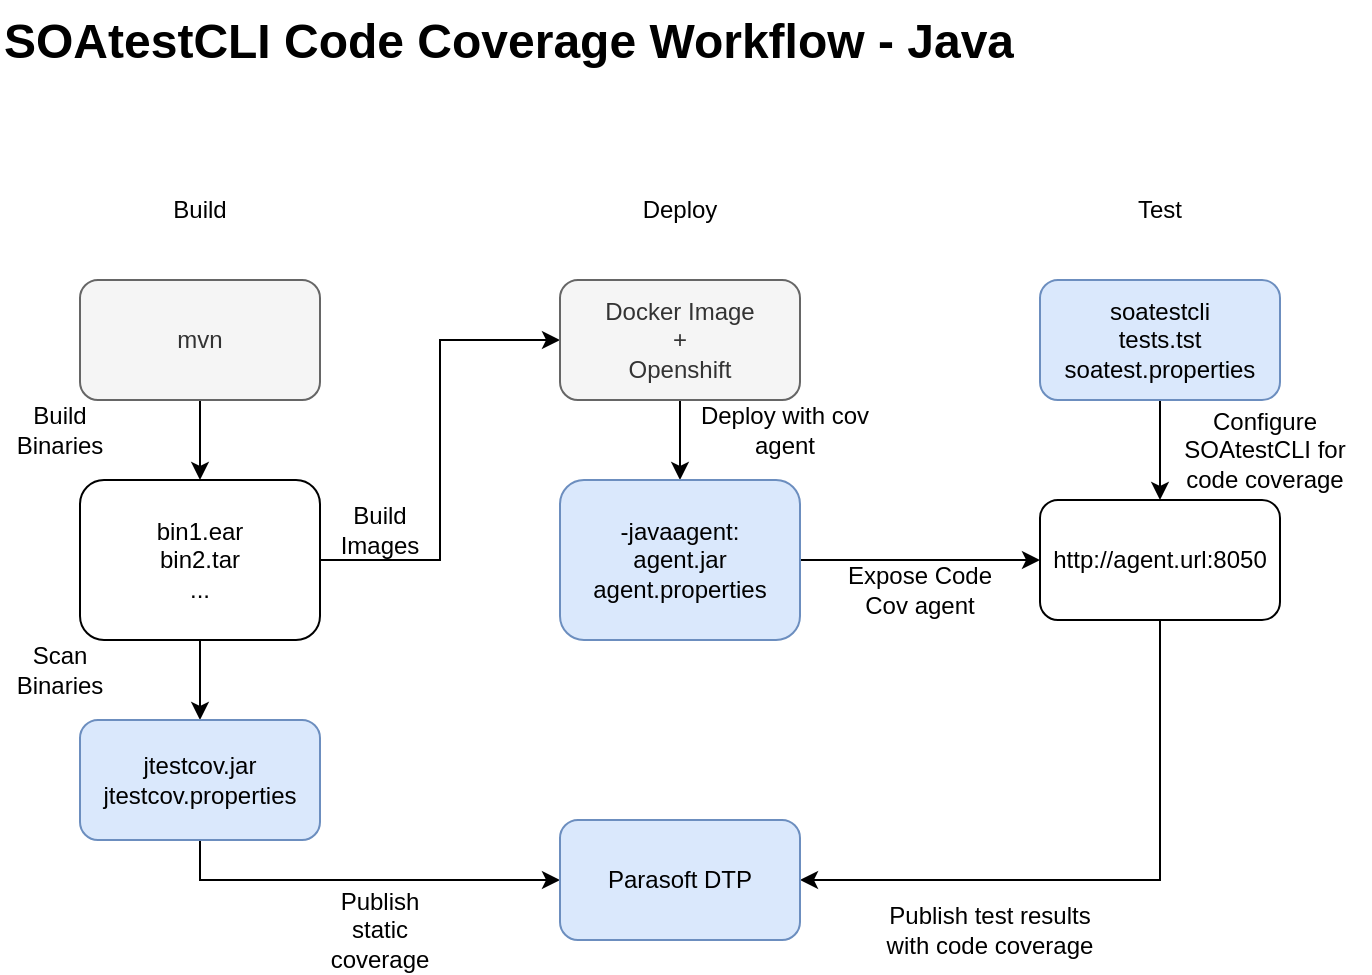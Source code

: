 <mxfile version="24.2.5" type="github">
  <diagram name="Page-1" id="7t2LEYN8sNlfCKM_Irf8">
    <mxGraphModel dx="1137" dy="567" grid="1" gridSize="10" guides="1" tooltips="1" connect="1" arrows="1" fold="1" page="1" pageScale="1" pageWidth="850" pageHeight="1100" math="0" shadow="0">
      <root>
        <mxCell id="0" />
        <mxCell id="1" parent="0" />
        <mxCell id="35xceseinkIuoweITH5B-10" style="edgeStyle=orthogonalEdgeStyle;rounded=0;orthogonalLoop=1;jettySize=auto;html=1;entryX=0;entryY=0.5;entryDx=0;entryDy=0;" parent="1" source="35xceseinkIuoweITH5B-1" target="35xceseinkIuoweITH5B-4" edge="1">
          <mxGeometry relative="1" as="geometry" />
        </mxCell>
        <mxCell id="35xceseinkIuoweITH5B-11" style="edgeStyle=orthogonalEdgeStyle;rounded=0;orthogonalLoop=1;jettySize=auto;html=1;" parent="1" source="35xceseinkIuoweITH5B-1" target="35xceseinkIuoweITH5B-12" edge="1">
          <mxGeometry relative="1" as="geometry">
            <mxPoint x="300" y="480" as="targetPoint" />
          </mxGeometry>
        </mxCell>
        <mxCell id="35xceseinkIuoweITH5B-1" value="bin1.ear&lt;div&gt;bin2.tar&lt;/div&gt;&lt;div&gt;...&lt;/div&gt;" style="rounded=1;whiteSpace=wrap;html=1;" parent="1" vertex="1">
          <mxGeometry x="120" y="280" width="120" height="80" as="geometry" />
        </mxCell>
        <mxCell id="35xceseinkIuoweITH5B-9" style="edgeStyle=orthogonalEdgeStyle;rounded=0;orthogonalLoop=1;jettySize=auto;html=1;" parent="1" source="35xceseinkIuoweITH5B-2" target="35xceseinkIuoweITH5B-1" edge="1">
          <mxGeometry relative="1" as="geometry" />
        </mxCell>
        <mxCell id="35xceseinkIuoweITH5B-2" value="mvn" style="rounded=1;whiteSpace=wrap;html=1;fillColor=#f5f5f5;fontColor=#333333;strokeColor=#666666;" parent="1" vertex="1">
          <mxGeometry x="120" y="180" width="120" height="60" as="geometry" />
        </mxCell>
        <mxCell id="35xceseinkIuoweITH5B-3" value="Build" style="text;html=1;align=center;verticalAlign=middle;whiteSpace=wrap;rounded=0;" parent="1" vertex="1">
          <mxGeometry x="150" y="130" width="60" height="30" as="geometry" />
        </mxCell>
        <mxCell id="35xceseinkIuoweITH5B-17" style="edgeStyle=orthogonalEdgeStyle;rounded=0;orthogonalLoop=1;jettySize=auto;html=1;" parent="1" source="35xceseinkIuoweITH5B-4" target="35xceseinkIuoweITH5B-16" edge="1">
          <mxGeometry relative="1" as="geometry" />
        </mxCell>
        <mxCell id="35xceseinkIuoweITH5B-4" value="Docker Image&lt;div&gt;+&lt;br&gt;Openshift&lt;/div&gt;" style="rounded=1;whiteSpace=wrap;html=1;fillColor=#f5f5f5;fontColor=#333333;strokeColor=#666666;" parent="1" vertex="1">
          <mxGeometry x="360" y="180" width="120" height="60" as="geometry" />
        </mxCell>
        <mxCell id="35xceseinkIuoweITH5B-22" style="edgeStyle=orthogonalEdgeStyle;rounded=0;orthogonalLoop=1;jettySize=auto;html=1;entryX=0.5;entryY=0;entryDx=0;entryDy=0;" parent="1" source="35xceseinkIuoweITH5B-5" target="35xceseinkIuoweITH5B-21" edge="1">
          <mxGeometry relative="1" as="geometry" />
        </mxCell>
        <mxCell id="35xceseinkIuoweITH5B-5" value="soatestcli&lt;div&gt;tests.tst&lt;br&gt;&lt;div&gt;soatest.properties&lt;/div&gt;&lt;/div&gt;" style="rounded=1;whiteSpace=wrap;html=1;fillColor=#dae8fc;strokeColor=#6c8ebf;" parent="1" vertex="1">
          <mxGeometry x="600" y="180" width="120" height="60" as="geometry" />
        </mxCell>
        <mxCell id="35xceseinkIuoweITH5B-7" value="Deploy" style="text;html=1;align=center;verticalAlign=middle;whiteSpace=wrap;rounded=0;" parent="1" vertex="1">
          <mxGeometry x="390" y="130" width="60" height="30" as="geometry" />
        </mxCell>
        <mxCell id="35xceseinkIuoweITH5B-8" value="Test" style="text;html=1;align=center;verticalAlign=middle;whiteSpace=wrap;rounded=0;" parent="1" vertex="1">
          <mxGeometry x="630" y="130" width="60" height="30" as="geometry" />
        </mxCell>
        <mxCell id="35xceseinkIuoweITH5B-24" style="edgeStyle=orthogonalEdgeStyle;rounded=0;orthogonalLoop=1;jettySize=auto;html=1;entryX=0;entryY=0.5;entryDx=0;entryDy=0;" parent="1" source="35xceseinkIuoweITH5B-12" target="35xceseinkIuoweITH5B-23" edge="1">
          <mxGeometry relative="1" as="geometry">
            <Array as="points">
              <mxPoint x="180" y="480" />
            </Array>
          </mxGeometry>
        </mxCell>
        <mxCell id="35xceseinkIuoweITH5B-12" value="jtestcov.jar&lt;div&gt;jtestcov.properties&lt;/div&gt;" style="rounded=1;whiteSpace=wrap;html=1;fillColor=#dae8fc;strokeColor=#6c8ebf;" parent="1" vertex="1">
          <mxGeometry x="120" y="400" width="120" height="60" as="geometry" />
        </mxCell>
        <mxCell id="35xceseinkIuoweITH5B-27" style="edgeStyle=orthogonalEdgeStyle;rounded=0;orthogonalLoop=1;jettySize=auto;html=1;entryX=0;entryY=0.5;entryDx=0;entryDy=0;" parent="1" source="35xceseinkIuoweITH5B-16" target="35xceseinkIuoweITH5B-21" edge="1">
          <mxGeometry relative="1" as="geometry" />
        </mxCell>
        <mxCell id="35xceseinkIuoweITH5B-16" value="-javaagent:&lt;div&gt;agent.jar&lt;div&gt;agent.properties&lt;/div&gt;&lt;/div&gt;" style="rounded=1;whiteSpace=wrap;html=1;fillColor=#dae8fc;strokeColor=#6c8ebf;" parent="1" vertex="1">
          <mxGeometry x="360" y="280" width="120" height="80" as="geometry" />
        </mxCell>
        <mxCell id="35xceseinkIuoweITH5B-25" style="edgeStyle=orthogonalEdgeStyle;rounded=0;orthogonalLoop=1;jettySize=auto;html=1;entryX=1;entryY=0.5;entryDx=0;entryDy=0;" parent="1" source="35xceseinkIuoweITH5B-21" target="35xceseinkIuoweITH5B-23" edge="1">
          <mxGeometry relative="1" as="geometry">
            <Array as="points">
              <mxPoint x="660" y="480" />
            </Array>
          </mxGeometry>
        </mxCell>
        <mxCell id="35xceseinkIuoweITH5B-21" value="http://agent.url:8050" style="rounded=1;whiteSpace=wrap;html=1;" parent="1" vertex="1">
          <mxGeometry x="600" y="290" width="120" height="60" as="geometry" />
        </mxCell>
        <mxCell id="35xceseinkIuoweITH5B-23" value="Parasoft DTP" style="rounded=1;whiteSpace=wrap;html=1;fillColor=#dae8fc;strokeColor=#6c8ebf;" parent="1" vertex="1">
          <mxGeometry x="360" y="450" width="120" height="60" as="geometry" />
        </mxCell>
        <mxCell id="35xceseinkIuoweITH5B-32" value="Publish test results with code coverage" style="text;html=1;align=center;verticalAlign=middle;whiteSpace=wrap;rounded=0;" parent="1" vertex="1">
          <mxGeometry x="520" y="490" width="110" height="30" as="geometry" />
        </mxCell>
        <mxCell id="XXSJzaLtHjIeE2IKimHV-1" value="Build Binaries" style="text;html=1;align=center;verticalAlign=middle;whiteSpace=wrap;rounded=0;" parent="1" vertex="1">
          <mxGeometry x="80" y="240" width="60" height="30" as="geometry" />
        </mxCell>
        <mxCell id="XXSJzaLtHjIeE2IKimHV-2" value="Scan&lt;div&gt;Binaries&lt;/div&gt;" style="text;html=1;align=center;verticalAlign=middle;whiteSpace=wrap;rounded=0;" parent="1" vertex="1">
          <mxGeometry x="80" y="360" width="60" height="30" as="geometry" />
        </mxCell>
        <mxCell id="XXSJzaLtHjIeE2IKimHV-3" value="Publish static coverage" style="text;html=1;align=center;verticalAlign=middle;whiteSpace=wrap;rounded=0;" parent="1" vertex="1">
          <mxGeometry x="240" y="490" width="60" height="30" as="geometry" />
        </mxCell>
        <mxCell id="XXSJzaLtHjIeE2IKimHV-4" value="Build Images" style="text;html=1;align=center;verticalAlign=middle;whiteSpace=wrap;rounded=0;" parent="1" vertex="1">
          <mxGeometry x="240" y="290" width="60" height="30" as="geometry" />
        </mxCell>
        <mxCell id="XXSJzaLtHjIeE2IKimHV-5" value="Deploy with cov agent" style="text;html=1;align=center;verticalAlign=middle;whiteSpace=wrap;rounded=0;" parent="1" vertex="1">
          <mxGeometry x="420" y="240" width="105" height="30" as="geometry" />
        </mxCell>
        <mxCell id="XXSJzaLtHjIeE2IKimHV-8" value="Configure SOAtestCLI for code coverage" style="text;html=1;align=center;verticalAlign=middle;whiteSpace=wrap;rounded=0;" parent="1" vertex="1">
          <mxGeometry x="660" y="250" width="105" height="30" as="geometry" />
        </mxCell>
        <mxCell id="XXSJzaLtHjIeE2IKimHV-9" value="Expose Code Cov agent" style="text;html=1;align=center;verticalAlign=middle;whiteSpace=wrap;rounded=0;" parent="1" vertex="1">
          <mxGeometry x="500" y="320" width="80" height="30" as="geometry" />
        </mxCell>
        <mxCell id="XXSJzaLtHjIeE2IKimHV-11" value="&lt;h1 style=&quot;margin-top: 0px;&quot;&gt;SOAtestCLI Code Coverage Workflow - Java&lt;/h1&gt;" style="text;html=1;whiteSpace=wrap;overflow=hidden;rounded=0;" parent="1" vertex="1">
          <mxGeometry x="80" y="40" width="530" height="120" as="geometry" />
        </mxCell>
      </root>
    </mxGraphModel>
  </diagram>
</mxfile>

